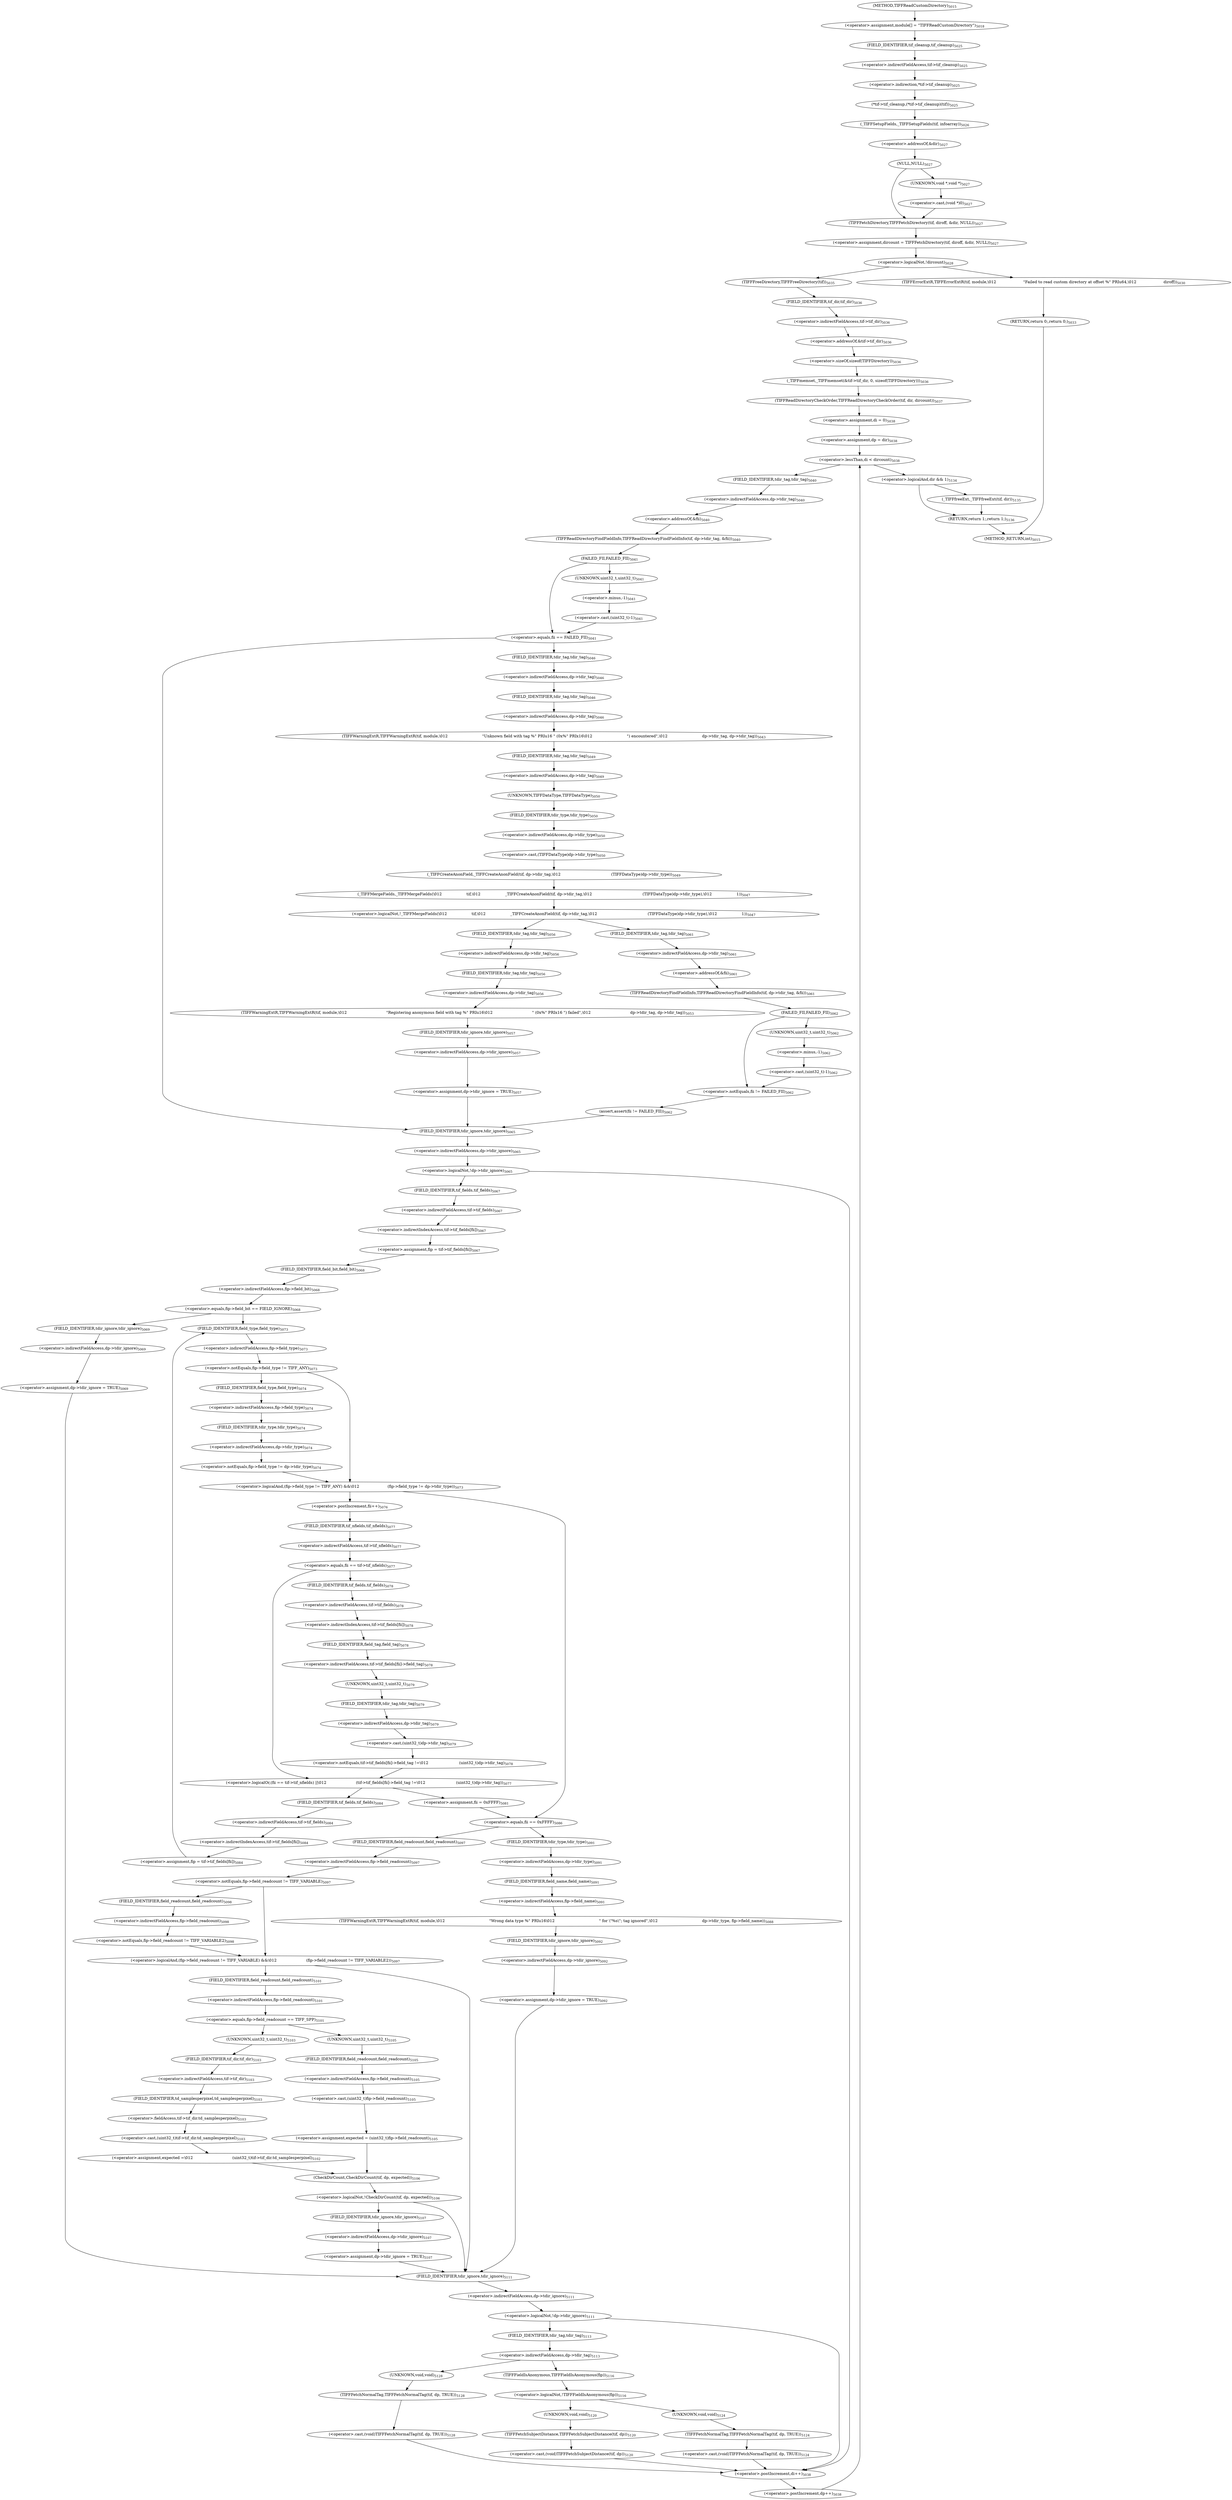digraph "TIFFReadCustomDirectory" {  
"90813" [label = <(&lt;operator&gt;.assignment,module[] = &quot;TIFFReadCustomDirectory&quot;)<SUB>5018</SUB>> ]
"90822" [label = <(*tif-&gt;tif_cleanup,(*tif-&gt;tif_cleanup)(tif))<SUB>5025</SUB>> ]
"90828" [label = <(_TIFFSetupFields,_TIFFSetupFields(tif, infoarray))<SUB>5026</SUB>> ]
"90831" [label = <(&lt;operator&gt;.assignment,dircount = TIFFFetchDirectory(tif, diroff, &amp;dir, NULL))<SUB>5027</SUB>> ]
"90854" [label = <(TIFFFreeDirectory,TIFFFreeDirectory(tif))<SUB>5035</SUB>> ]
"90856" [label = <(_TIFFmemset,_TIFFmemset(&amp;tif-&gt;tif_dir, 0, sizeof(TIFFDirectory)))<SUB>5036</SUB>> ]
"90864" [label = <(TIFFReadDirectoryCheckOrder,TIFFReadDirectoryCheckOrder(tif, dir, dircount))<SUB>5037</SUB>> ]
"91159" [label = <(RETURN,return 1;,return 1;)<SUB>5136</SUB>> ]
"90823" [label = <(&lt;operator&gt;.indirection,*tif-&gt;tif_cleanup)<SUB>5025</SUB>> ]
"90833" [label = <(TIFFFetchDirectory,TIFFFetchDirectory(tif, diroff, &amp;dir, NULL))<SUB>5027</SUB>> ]
"90844" [label = <(&lt;operator&gt;.logicalNot,!dircount)<SUB>5028</SUB>> ]
"90857" [label = <(&lt;operator&gt;.addressOf,&amp;tif-&gt;tif_dir)<SUB>5036</SUB>> ]
"90862" [label = <(&lt;operator&gt;.sizeOf,sizeof(TIFFDirectory))<SUB>5036</SUB>> ]
"90877" [label = <(&lt;operator&gt;.lessThan,di &lt; dircount)<SUB>5038</SUB>> ]
"91152" [label = <(&lt;operator&gt;.logicalAnd,dir &amp;&amp; 1)<SUB>5134</SUB>> ]
"90824" [label = <(&lt;operator&gt;.indirectFieldAccess,tif-&gt;tif_cleanup)<SUB>5025</SUB>> ]
"90836" [label = <(&lt;operator&gt;.addressOf,&amp;dir)<SUB>5027</SUB>> ]
"90838" [label = <(NULL,NULL)<SUB>5027</SUB>> ]
"90847" [label = <(TIFFErrorExtR,TIFFErrorExtR(tif, module,\012                      &quot;Failed to read custom directory at offset %&quot; PRIu64,\012                      diroff))<SUB>5030</SUB>> ]
"90852" [label = <(RETURN,return 0;,return 0;)<SUB>5033</SUB>> ]
"90858" [label = <(&lt;operator&gt;.indirectFieldAccess,tif-&gt;tif_dir)<SUB>5036</SUB>> ]
"90881" [label = <(&lt;operator&gt;.postIncrement,di++)<SUB>5038</SUB>> ]
"90883" [label = <(&lt;operator&gt;.postIncrement,dp++)<SUB>5038</SUB>> ]
"90886" [label = <(TIFFReadDirectoryFindFieldInfo,TIFFReadDirectoryFindFieldInfo(tif, dp-&gt;tdir_tag, &amp;fii))<SUB>5040</SUB>> ]
"91156" [label = <(_TIFFfreeExt,_TIFFfreeExt(tif, dir))<SUB>5135</SUB>> ]
"90826" [label = <(FIELD_IDENTIFIER,tif_cleanup,tif_cleanup)<SUB>5025</SUB>> ]
"90860" [label = <(FIELD_IDENTIFIER,tif_dir,tif_dir)<SUB>5036</SUB>> ]
"90871" [label = <(&lt;operator&gt;.assignment,di = 0)<SUB>5038</SUB>> ]
"90874" [label = <(&lt;operator&gt;.assignment,dp = dir)<SUB>5038</SUB>> ]
"90888" [label = <(&lt;operator&gt;.indirectFieldAccess,dp-&gt;tdir_tag)<SUB>5040</SUB>> ]
"90891" [label = <(&lt;operator&gt;.addressOf,&amp;fii)<SUB>5040</SUB>> ]
"90894" [label = <(&lt;operator&gt;.equals,fii == FAILED_FII)<SUB>5041</SUB>> ]
"90963" [label = <(&lt;operator&gt;.logicalNot,!dp-&gt;tdir_ignore)<SUB>5065</SUB>> ]
"90840" [label = <(&lt;operator&gt;.cast,(void *)0)<SUB>5027</SUB>> ]
"90890" [label = <(FIELD_IDENTIFIER,tdir_tag,tdir_tag)<SUB>5040</SUB>> ]
"90896" [label = <(FAILED_FII,FAILED_FII)<SUB>5041</SUB>> ]
"90903" [label = <(TIFFWarningExtR,TIFFWarningExtR(tif, module,\012                            &quot;Unknown field with tag %&quot; PRIu16 &quot; (0x%&quot; PRIx16\012                            &quot;) encountered&quot;,\012                            dp-&gt;tdir_tag, dp-&gt;tdir_tag))<SUB>5043</SUB>> ]
"90964" [label = <(&lt;operator&gt;.indirectFieldAccess,dp-&gt;tdir_ignore)<SUB>5065</SUB>> ]
"90968" [label = <(&lt;operator&gt;.assignment,fip = tif-&gt;tif_fields[fii])<SUB>5067</SUB>> ]
"90841" [label = <(UNKNOWN,void *,void *)<SUB>5027</SUB>> ]
"90907" [label = <(&lt;operator&gt;.indirectFieldAccess,dp-&gt;tdir_tag)<SUB>5046</SUB>> ]
"90910" [label = <(&lt;operator&gt;.indirectFieldAccess,dp-&gt;tdir_tag)<SUB>5046</SUB>> ]
"90914" [label = <(&lt;operator&gt;.logicalNot,!_TIFFMergeFields(\012                    tif,\012                    _TIFFCreateAnonField(tif, dp-&gt;tdir_tag,\012                                         (TIFFDataType)dp-&gt;tdir_type),\012                    1))<SUB>5047</SUB>> ]
"90966" [label = <(FIELD_IDENTIFIER,tdir_ignore,tdir_ignore)<SUB>5065</SUB>> ]
"90970" [label = <(&lt;operator&gt;.indirectIndexAccess,tif-&gt;tif_fields[fii])<SUB>5067</SUB>> ]
"90976" [label = <(&lt;operator&gt;.equals,fip-&gt;field_bit == FIELD_IGNORE)<SUB>5068</SUB>> ]
"91112" [label = <(&lt;operator&gt;.logicalNot,!dp-&gt;tdir_ignore)<SUB>5111</SUB>> ]
"90898" [label = <(&lt;operator&gt;.cast,(uint32_t)-1)<SUB>5041</SUB>> ]
"90909" [label = <(FIELD_IDENTIFIER,tdir_tag,tdir_tag)<SUB>5046</SUB>> ]
"90912" [label = <(FIELD_IDENTIFIER,tdir_tag,tdir_tag)<SUB>5046</SUB>> ]
"90915" [label = <(_TIFFMergeFields,_TIFFMergeFields(\012                    tif,\012                    _TIFFCreateAnonField(tif, dp-&gt;tdir_tag,\012                                         (TIFFDataType)dp-&gt;tdir_type),\012                    1))<SUB>5047</SUB>> ]
"90929" [label = <(TIFFWarningExtR,TIFFWarningExtR(tif, module,\012                                &quot;Registering anonymous field with tag %&quot; PRIu16\012                                &quot; (0x%&quot; PRIx16 &quot;) failed&quot;,\012                                dp-&gt;tdir_tag, dp-&gt;tdir_tag))<SUB>5053</SUB>> ]
"90939" [label = <(&lt;operator&gt;.assignment,dp-&gt;tdir_ignore = TRUE)<SUB>5057</SUB>> ]
"90971" [label = <(&lt;operator&gt;.indirectFieldAccess,tif-&gt;tif_fields)<SUB>5067</SUB>> ]
"90977" [label = <(&lt;operator&gt;.indirectFieldAccess,fip-&gt;field_bit)<SUB>5068</SUB>> ]
"90982" [label = <(&lt;operator&gt;.assignment,dp-&gt;tdir_ignore = TRUE)<SUB>5069</SUB>> ]
"91113" [label = <(&lt;operator&gt;.indirectFieldAccess,dp-&gt;tdir_ignore)<SUB>5111</SUB>> ]
"90899" [label = <(UNKNOWN,uint32_t,uint32_t)<SUB>5041</SUB>> ]
"90900" [label = <(&lt;operator&gt;.minus,-1)<SUB>5041</SUB>> ]
"90917" [label = <(_TIFFCreateAnonField,_TIFFCreateAnonField(tif, dp-&gt;tdir_tag,\012                                         (TIFFDataType)dp-&gt;tdir_type))<SUB>5049</SUB>> ]
"90933" [label = <(&lt;operator&gt;.indirectFieldAccess,dp-&gt;tdir_tag)<SUB>5056</SUB>> ]
"90936" [label = <(&lt;operator&gt;.indirectFieldAccess,dp-&gt;tdir_tag)<SUB>5056</SUB>> ]
"90940" [label = <(&lt;operator&gt;.indirectFieldAccess,dp-&gt;tdir_ignore)<SUB>5057</SUB>> ]
"90946" [label = <(TIFFReadDirectoryFindFieldInfo,TIFFReadDirectoryFindFieldInfo(tif, dp-&gt;tdir_tag, &amp;fii))<SUB>5061</SUB>> ]
"90953" [label = <(assert,assert(fii != FAILED_FII))<SUB>5062</SUB>> ]
"90973" [label = <(FIELD_IDENTIFIER,tif_fields,tif_fields)<SUB>5067</SUB>> ]
"90979" [label = <(FIELD_IDENTIFIER,field_bit,field_bit)<SUB>5068</SUB>> ]
"90983" [label = <(&lt;operator&gt;.indirectFieldAccess,dp-&gt;tdir_ignore)<SUB>5069</SUB>> ]
"91115" [label = <(FIELD_IDENTIFIER,tdir_ignore,tdir_ignore)<SUB>5111</SUB>> ]
"91118" [label = <(&lt;operator&gt;.indirectFieldAccess,dp-&gt;tdir_tag)<SUB>5113</SUB>> ]
"90919" [label = <(&lt;operator&gt;.indirectFieldAccess,dp-&gt;tdir_tag)<SUB>5049</SUB>> ]
"90922" [label = <(&lt;operator&gt;.cast,(TIFFDataType)dp-&gt;tdir_type)<SUB>5050</SUB>> ]
"90935" [label = <(FIELD_IDENTIFIER,tdir_tag,tdir_tag)<SUB>5056</SUB>> ]
"90938" [label = <(FIELD_IDENTIFIER,tdir_tag,tdir_tag)<SUB>5056</SUB>> ]
"90942" [label = <(FIELD_IDENTIFIER,tdir_ignore,tdir_ignore)<SUB>5057</SUB>> ]
"90948" [label = <(&lt;operator&gt;.indirectFieldAccess,dp-&gt;tdir_tag)<SUB>5061</SUB>> ]
"90951" [label = <(&lt;operator&gt;.addressOf,&amp;fii)<SUB>5061</SUB>> ]
"90954" [label = <(&lt;operator&gt;.notEquals,fii != FAILED_FII)<SUB>5062</SUB>> ]
"90985" [label = <(FIELD_IDENTIFIER,tdir_ignore,tdir_ignore)<SUB>5069</SUB>> ]
"90990" [label = <(&lt;operator&gt;.logicalAnd,(fip-&gt;field_type != TIFF_ANY) &amp;&amp;\012                       (fip-&gt;field_type != dp-&gt;tdir_type))<SUB>5073</SUB>> ]
"91039" [label = <(&lt;operator&gt;.equals,fii == 0xFFFF)<SUB>5086</SUB>> ]
"91120" [label = <(FIELD_IDENTIFIER,tdir_tag,tdir_tag)<SUB>5113</SUB>> ]
"91144" [label = <(&lt;operator&gt;.cast,(void)TIFFFetchNormalTag(tif, dp, TRUE))<SUB>5128</SUB>> ]
"90921" [label = <(FIELD_IDENTIFIER,tdir_tag,tdir_tag)<SUB>5049</SUB>> ]
"90923" [label = <(UNKNOWN,TIFFDataType,TIFFDataType)<SUB>5050</SUB>> ]
"90924" [label = <(&lt;operator&gt;.indirectFieldAccess,dp-&gt;tdir_type)<SUB>5050</SUB>> ]
"90950" [label = <(FIELD_IDENTIFIER,tdir_tag,tdir_tag)<SUB>5061</SUB>> ]
"90956" [label = <(FAILED_FII,FAILED_FII)<SUB>5062</SUB>> ]
"90991" [label = <(&lt;operator&gt;.notEquals,fip-&gt;field_type != TIFF_ANY)<SUB>5073</SUB>> ]
"90996" [label = <(&lt;operator&gt;.notEquals,fip-&gt;field_type != dp-&gt;tdir_type)<SUB>5074</SUB>> ]
"91004" [label = <(&lt;operator&gt;.postIncrement,fii++)<SUB>5076</SUB>> ]
"91031" [label = <(&lt;operator&gt;.assignment,fip = tif-&gt;tif_fields[fii])<SUB>5084</SUB>> ]
"91043" [label = <(TIFFWarningExtR,TIFFWarningExtR(tif, module,\012                                    &quot;Wrong data type %&quot; PRIu16\012                                    &quot; for \&quot;%s\&quot;; tag ignored&quot;,\012                                    dp-&gt;tdir_type, fip-&gt;field_name))<SUB>5088</SUB>> ]
"91053" [label = <(&lt;operator&gt;.assignment,dp-&gt;tdir_ignore = TRUE)<SUB>5092</SUB>> ]
"91125" [label = <(&lt;operator&gt;.logicalNot,!TIFFFieldIsAnonymous(fip))<SUB>5116</SUB>> ]
"91145" [label = <(UNKNOWN,void,void)<SUB>5128</SUB>> ]
"91146" [label = <(TIFFFetchNormalTag,TIFFFetchNormalTag(tif, dp, TRUE))<SUB>5128</SUB>> ]
"90926" [label = <(FIELD_IDENTIFIER,tdir_type,tdir_type)<SUB>5050</SUB>> ]
"90992" [label = <(&lt;operator&gt;.indirectFieldAccess,fip-&gt;field_type)<SUB>5073</SUB>> ]
"90997" [label = <(&lt;operator&gt;.indirectFieldAccess,fip-&gt;field_type)<SUB>5074</SUB>> ]
"91000" [label = <(&lt;operator&gt;.indirectFieldAccess,dp-&gt;tdir_type)<SUB>5074</SUB>> ]
"91007" [label = <(&lt;operator&gt;.logicalOr,(fii == tif-&gt;tif_nfields) ||\012                        (tif-&gt;tif_fields[fii]-&gt;field_tag !=\012                         (uint32_t)dp-&gt;tdir_tag))<SUB>5077</SUB>> ]
"91033" [label = <(&lt;operator&gt;.indirectIndexAccess,tif-&gt;tif_fields[fii])<SUB>5084</SUB>> ]
"91047" [label = <(&lt;operator&gt;.indirectFieldAccess,dp-&gt;tdir_type)<SUB>5091</SUB>> ]
"91050" [label = <(&lt;operator&gt;.indirectFieldAccess,fip-&gt;field_name)<SUB>5091</SUB>> ]
"91054" [label = <(&lt;operator&gt;.indirectFieldAccess,dp-&gt;tdir_ignore)<SUB>5092</SUB>> ]
"91126" [label = <(TIFFFieldIsAnonymous,TIFFFieldIsAnonymous(fip))<SUB>5116</SUB>> ]
"91129" [label = <(&lt;operator&gt;.cast,(void)TIFFFetchSubjectDistance(tif, dp))<SUB>5120</SUB>> ]
"90958" [label = <(&lt;operator&gt;.cast,(uint32_t)-1)<SUB>5062</SUB>> ]
"90994" [label = <(FIELD_IDENTIFIER,field_type,field_type)<SUB>5073</SUB>> ]
"90999" [label = <(FIELD_IDENTIFIER,field_type,field_type)<SUB>5074</SUB>> ]
"91002" [label = <(FIELD_IDENTIFIER,tdir_type,tdir_type)<SUB>5074</SUB>> ]
"91008" [label = <(&lt;operator&gt;.equals,fii == tif-&gt;tif_nfields)<SUB>5077</SUB>> ]
"91013" [label = <(&lt;operator&gt;.notEquals,tif-&gt;tif_fields[fii]-&gt;field_tag !=\012                         (uint32_t)dp-&gt;tdir_tag)<SUB>5078</SUB>> ]
"91027" [label = <(&lt;operator&gt;.assignment,fii = 0xFFFF)<SUB>5081</SUB>> ]
"91034" [label = <(&lt;operator&gt;.indirectFieldAccess,tif-&gt;tif_fields)<SUB>5084</SUB>> ]
"91049" [label = <(FIELD_IDENTIFIER,tdir_type,tdir_type)<SUB>5091</SUB>> ]
"91052" [label = <(FIELD_IDENTIFIER,field_name,field_name)<SUB>5091</SUB>> ]
"91056" [label = <(FIELD_IDENTIFIER,tdir_ignore,tdir_ignore)<SUB>5092</SUB>> ]
"91061" [label = <(&lt;operator&gt;.logicalAnd,(fip-&gt;field_readcount != TIFF_VARIABLE) &amp;&amp;\012                        (fip-&gt;field_readcount != TIFF_VARIABLE2))<SUB>5097</SUB>> ]
"91130" [label = <(UNKNOWN,void,void)<SUB>5120</SUB>> ]
"91131" [label = <(TIFFFetchSubjectDistance,TIFFFetchSubjectDistance(tif, dp))<SUB>5120</SUB>> ]
"91136" [label = <(&lt;operator&gt;.cast,(void)TIFFFetchNormalTag(tif, dp, TRUE))<SUB>5124</SUB>> ]
"90959" [label = <(UNKNOWN,uint32_t,uint32_t)<SUB>5062</SUB>> ]
"90960" [label = <(&lt;operator&gt;.minus,-1)<SUB>5062</SUB>> ]
"91010" [label = <(&lt;operator&gt;.indirectFieldAccess,tif-&gt;tif_nfields)<SUB>5077</SUB>> ]
"91014" [label = <(&lt;operator&gt;.indirectFieldAccess,tif-&gt;tif_fields[fii]-&gt;field_tag)<SUB>5078</SUB>> ]
"91021" [label = <(&lt;operator&gt;.cast,(uint32_t)dp-&gt;tdir_tag)<SUB>5079</SUB>> ]
"91036" [label = <(FIELD_IDENTIFIER,tif_fields,tif_fields)<SUB>5084</SUB>> ]
"91062" [label = <(&lt;operator&gt;.notEquals,fip-&gt;field_readcount != TIFF_VARIABLE)<SUB>5097</SUB>> ]
"91067" [label = <(&lt;operator&gt;.notEquals,fip-&gt;field_readcount != TIFF_VARIABLE2)<SUB>5098</SUB>> ]
"91137" [label = <(UNKNOWN,void,void)<SUB>5124</SUB>> ]
"91138" [label = <(TIFFFetchNormalTag,TIFFFetchNormalTag(tif, dp, TRUE))<SUB>5124</SUB>> ]
"91012" [label = <(FIELD_IDENTIFIER,tif_nfields,tif_nfields)<SUB>5077</SUB>> ]
"91015" [label = <(&lt;operator&gt;.indirectIndexAccess,tif-&gt;tif_fields[fii])<SUB>5078</SUB>> ]
"91020" [label = <(FIELD_IDENTIFIER,field_tag,field_tag)<SUB>5078</SUB>> ]
"91022" [label = <(UNKNOWN,uint32_t,uint32_t)<SUB>5079</SUB>> ]
"91023" [label = <(&lt;operator&gt;.indirectFieldAccess,dp-&gt;tdir_tag)<SUB>5079</SUB>> ]
"91063" [label = <(&lt;operator&gt;.indirectFieldAccess,fip-&gt;field_readcount)<SUB>5097</SUB>> ]
"91068" [label = <(&lt;operator&gt;.indirectFieldAccess,fip-&gt;field_readcount)<SUB>5098</SUB>> ]
"91075" [label = <(&lt;operator&gt;.equals,fip-&gt;field_readcount == TIFF_SPP)<SUB>5101</SUB>> ]
"91100" [label = <(&lt;operator&gt;.logicalNot,!CheckDirCount(tif, dp, expected))<SUB>5106</SUB>> ]
"91016" [label = <(&lt;operator&gt;.indirectFieldAccess,tif-&gt;tif_fields)<SUB>5078</SUB>> ]
"91025" [label = <(FIELD_IDENTIFIER,tdir_tag,tdir_tag)<SUB>5079</SUB>> ]
"91065" [label = <(FIELD_IDENTIFIER,field_readcount,field_readcount)<SUB>5097</SUB>> ]
"91070" [label = <(FIELD_IDENTIFIER,field_readcount,field_readcount)<SUB>5098</SUB>> ]
"91076" [label = <(&lt;operator&gt;.indirectFieldAccess,fip-&gt;field_readcount)<SUB>5101</SUB>> ]
"91081" [label = <(&lt;operator&gt;.assignment,expected =\012                                (uint32_t)tif-&gt;tif_dir.td_samplesperpixel)<SUB>5102</SUB>> ]
"91101" [label = <(CheckDirCount,CheckDirCount(tif, dp, expected))<SUB>5106</SUB>> ]
"91106" [label = <(&lt;operator&gt;.assignment,dp-&gt;tdir_ignore = TRUE)<SUB>5107</SUB>> ]
"91018" [label = <(FIELD_IDENTIFIER,tif_fields,tif_fields)<SUB>5078</SUB>> ]
"91078" [label = <(FIELD_IDENTIFIER,field_readcount,field_readcount)<SUB>5101</SUB>> ]
"91083" [label = <(&lt;operator&gt;.cast,(uint32_t)tif-&gt;tif_dir.td_samplesperpixel)<SUB>5103</SUB>> ]
"91092" [label = <(&lt;operator&gt;.assignment,expected = (uint32_t)fip-&gt;field_readcount)<SUB>5105</SUB>> ]
"91107" [label = <(&lt;operator&gt;.indirectFieldAccess,dp-&gt;tdir_ignore)<SUB>5107</SUB>> ]
"91084" [label = <(UNKNOWN,uint32_t,uint32_t)<SUB>5103</SUB>> ]
"91085" [label = <(&lt;operator&gt;.fieldAccess,tif-&gt;tif_dir.td_samplesperpixel)<SUB>5103</SUB>> ]
"91094" [label = <(&lt;operator&gt;.cast,(uint32_t)fip-&gt;field_readcount)<SUB>5105</SUB>> ]
"91109" [label = <(FIELD_IDENTIFIER,tdir_ignore,tdir_ignore)<SUB>5107</SUB>> ]
"91086" [label = <(&lt;operator&gt;.indirectFieldAccess,tif-&gt;tif_dir)<SUB>5103</SUB>> ]
"91089" [label = <(FIELD_IDENTIFIER,td_samplesperpixel,td_samplesperpixel)<SUB>5103</SUB>> ]
"91095" [label = <(UNKNOWN,uint32_t,uint32_t)<SUB>5105</SUB>> ]
"91096" [label = <(&lt;operator&gt;.indirectFieldAccess,fip-&gt;field_readcount)<SUB>5105</SUB>> ]
"91088" [label = <(FIELD_IDENTIFIER,tif_dir,tif_dir)<SUB>5103</SUB>> ]
"91098" [label = <(FIELD_IDENTIFIER,field_readcount,field_readcount)<SUB>5105</SUB>> ]
"90807" [label = <(METHOD,TIFFReadCustomDirectory)<SUB>5015</SUB>> ]
"91161" [label = <(METHOD_RETURN,int)<SUB>5015</SUB>> ]
  "90813" -> "90826" 
  "90822" -> "90828" 
  "90828" -> "90836" 
  "90831" -> "90844" 
  "90854" -> "90860" 
  "90856" -> "90864" 
  "90864" -> "90871" 
  "91159" -> "91161" 
  "90823" -> "90822" 
  "90833" -> "90831" 
  "90844" -> "90847" 
  "90844" -> "90854" 
  "90857" -> "90862" 
  "90862" -> "90856" 
  "90877" -> "90890" 
  "90877" -> "91152" 
  "91152" -> "91156" 
  "91152" -> "91159" 
  "90824" -> "90823" 
  "90836" -> "90838" 
  "90838" -> "90841" 
  "90838" -> "90833" 
  "90847" -> "90852" 
  "90852" -> "91161" 
  "90858" -> "90857" 
  "90881" -> "90883" 
  "90883" -> "90877" 
  "90886" -> "90896" 
  "91156" -> "91159" 
  "90826" -> "90824" 
  "90860" -> "90858" 
  "90871" -> "90874" 
  "90874" -> "90877" 
  "90888" -> "90891" 
  "90891" -> "90886" 
  "90894" -> "90909" 
  "90894" -> "90966" 
  "90963" -> "90973" 
  "90963" -> "90881" 
  "90840" -> "90833" 
  "90890" -> "90888" 
  "90896" -> "90899" 
  "90896" -> "90894" 
  "90903" -> "90921" 
  "90964" -> "90963" 
  "90968" -> "90979" 
  "90841" -> "90840" 
  "90907" -> "90912" 
  "90910" -> "90903" 
  "90914" -> "90935" 
  "90914" -> "90950" 
  "90966" -> "90964" 
  "90970" -> "90968" 
  "90976" -> "90985" 
  "90976" -> "90994" 
  "91112" -> "91120" 
  "91112" -> "90881" 
  "90898" -> "90894" 
  "90909" -> "90907" 
  "90912" -> "90910" 
  "90915" -> "90914" 
  "90929" -> "90942" 
  "90939" -> "90966" 
  "90971" -> "90970" 
  "90977" -> "90976" 
  "90982" -> "91115" 
  "91113" -> "91112" 
  "90899" -> "90900" 
  "90900" -> "90898" 
  "90917" -> "90915" 
  "90933" -> "90938" 
  "90936" -> "90929" 
  "90940" -> "90939" 
  "90946" -> "90956" 
  "90953" -> "90966" 
  "90973" -> "90971" 
  "90979" -> "90977" 
  "90983" -> "90982" 
  "91115" -> "91113" 
  "91118" -> "91126" 
  "91118" -> "91145" 
  "90919" -> "90923" 
  "90922" -> "90917" 
  "90935" -> "90933" 
  "90938" -> "90936" 
  "90942" -> "90940" 
  "90948" -> "90951" 
  "90951" -> "90946" 
  "90954" -> "90953" 
  "90985" -> "90983" 
  "90990" -> "91004" 
  "90990" -> "91039" 
  "91039" -> "91049" 
  "91039" -> "91065" 
  "91120" -> "91118" 
  "91144" -> "90881" 
  "90921" -> "90919" 
  "90923" -> "90926" 
  "90924" -> "90922" 
  "90950" -> "90948" 
  "90956" -> "90959" 
  "90956" -> "90954" 
  "90991" -> "90990" 
  "90991" -> "90999" 
  "90996" -> "90990" 
  "91004" -> "91012" 
  "91031" -> "90994" 
  "91043" -> "91056" 
  "91053" -> "91115" 
  "91125" -> "91130" 
  "91125" -> "91137" 
  "91145" -> "91146" 
  "91146" -> "91144" 
  "90926" -> "90924" 
  "90992" -> "90991" 
  "90997" -> "91002" 
  "91000" -> "90996" 
  "91007" -> "91027" 
  "91007" -> "91036" 
  "91033" -> "91031" 
  "91047" -> "91052" 
  "91050" -> "91043" 
  "91054" -> "91053" 
  "91126" -> "91125" 
  "91129" -> "90881" 
  "90958" -> "90954" 
  "90994" -> "90992" 
  "90999" -> "90997" 
  "91002" -> "91000" 
  "91008" -> "91007" 
  "91008" -> "91018" 
  "91013" -> "91007" 
  "91027" -> "91039" 
  "91034" -> "91033" 
  "91049" -> "91047" 
  "91052" -> "91050" 
  "91056" -> "91054" 
  "91061" -> "91078" 
  "91061" -> "91115" 
  "91130" -> "91131" 
  "91131" -> "91129" 
  "91136" -> "90881" 
  "90959" -> "90960" 
  "90960" -> "90958" 
  "91010" -> "91008" 
  "91014" -> "91022" 
  "91021" -> "91013" 
  "91036" -> "91034" 
  "91062" -> "91061" 
  "91062" -> "91070" 
  "91067" -> "91061" 
  "91137" -> "91138" 
  "91138" -> "91136" 
  "91012" -> "91010" 
  "91015" -> "91020" 
  "91020" -> "91014" 
  "91022" -> "91025" 
  "91023" -> "91021" 
  "91063" -> "91062" 
  "91068" -> "91067" 
  "91075" -> "91084" 
  "91075" -> "91095" 
  "91100" -> "91109" 
  "91100" -> "91115" 
  "91016" -> "91015" 
  "91025" -> "91023" 
  "91065" -> "91063" 
  "91070" -> "91068" 
  "91076" -> "91075" 
  "91081" -> "91101" 
  "91101" -> "91100" 
  "91106" -> "91115" 
  "91018" -> "91016" 
  "91078" -> "91076" 
  "91083" -> "91081" 
  "91092" -> "91101" 
  "91107" -> "91106" 
  "91084" -> "91088" 
  "91085" -> "91083" 
  "91094" -> "91092" 
  "91109" -> "91107" 
  "91086" -> "91089" 
  "91089" -> "91085" 
  "91095" -> "91098" 
  "91096" -> "91094" 
  "91088" -> "91086" 
  "91098" -> "91096" 
  "90807" -> "90813" 
}

